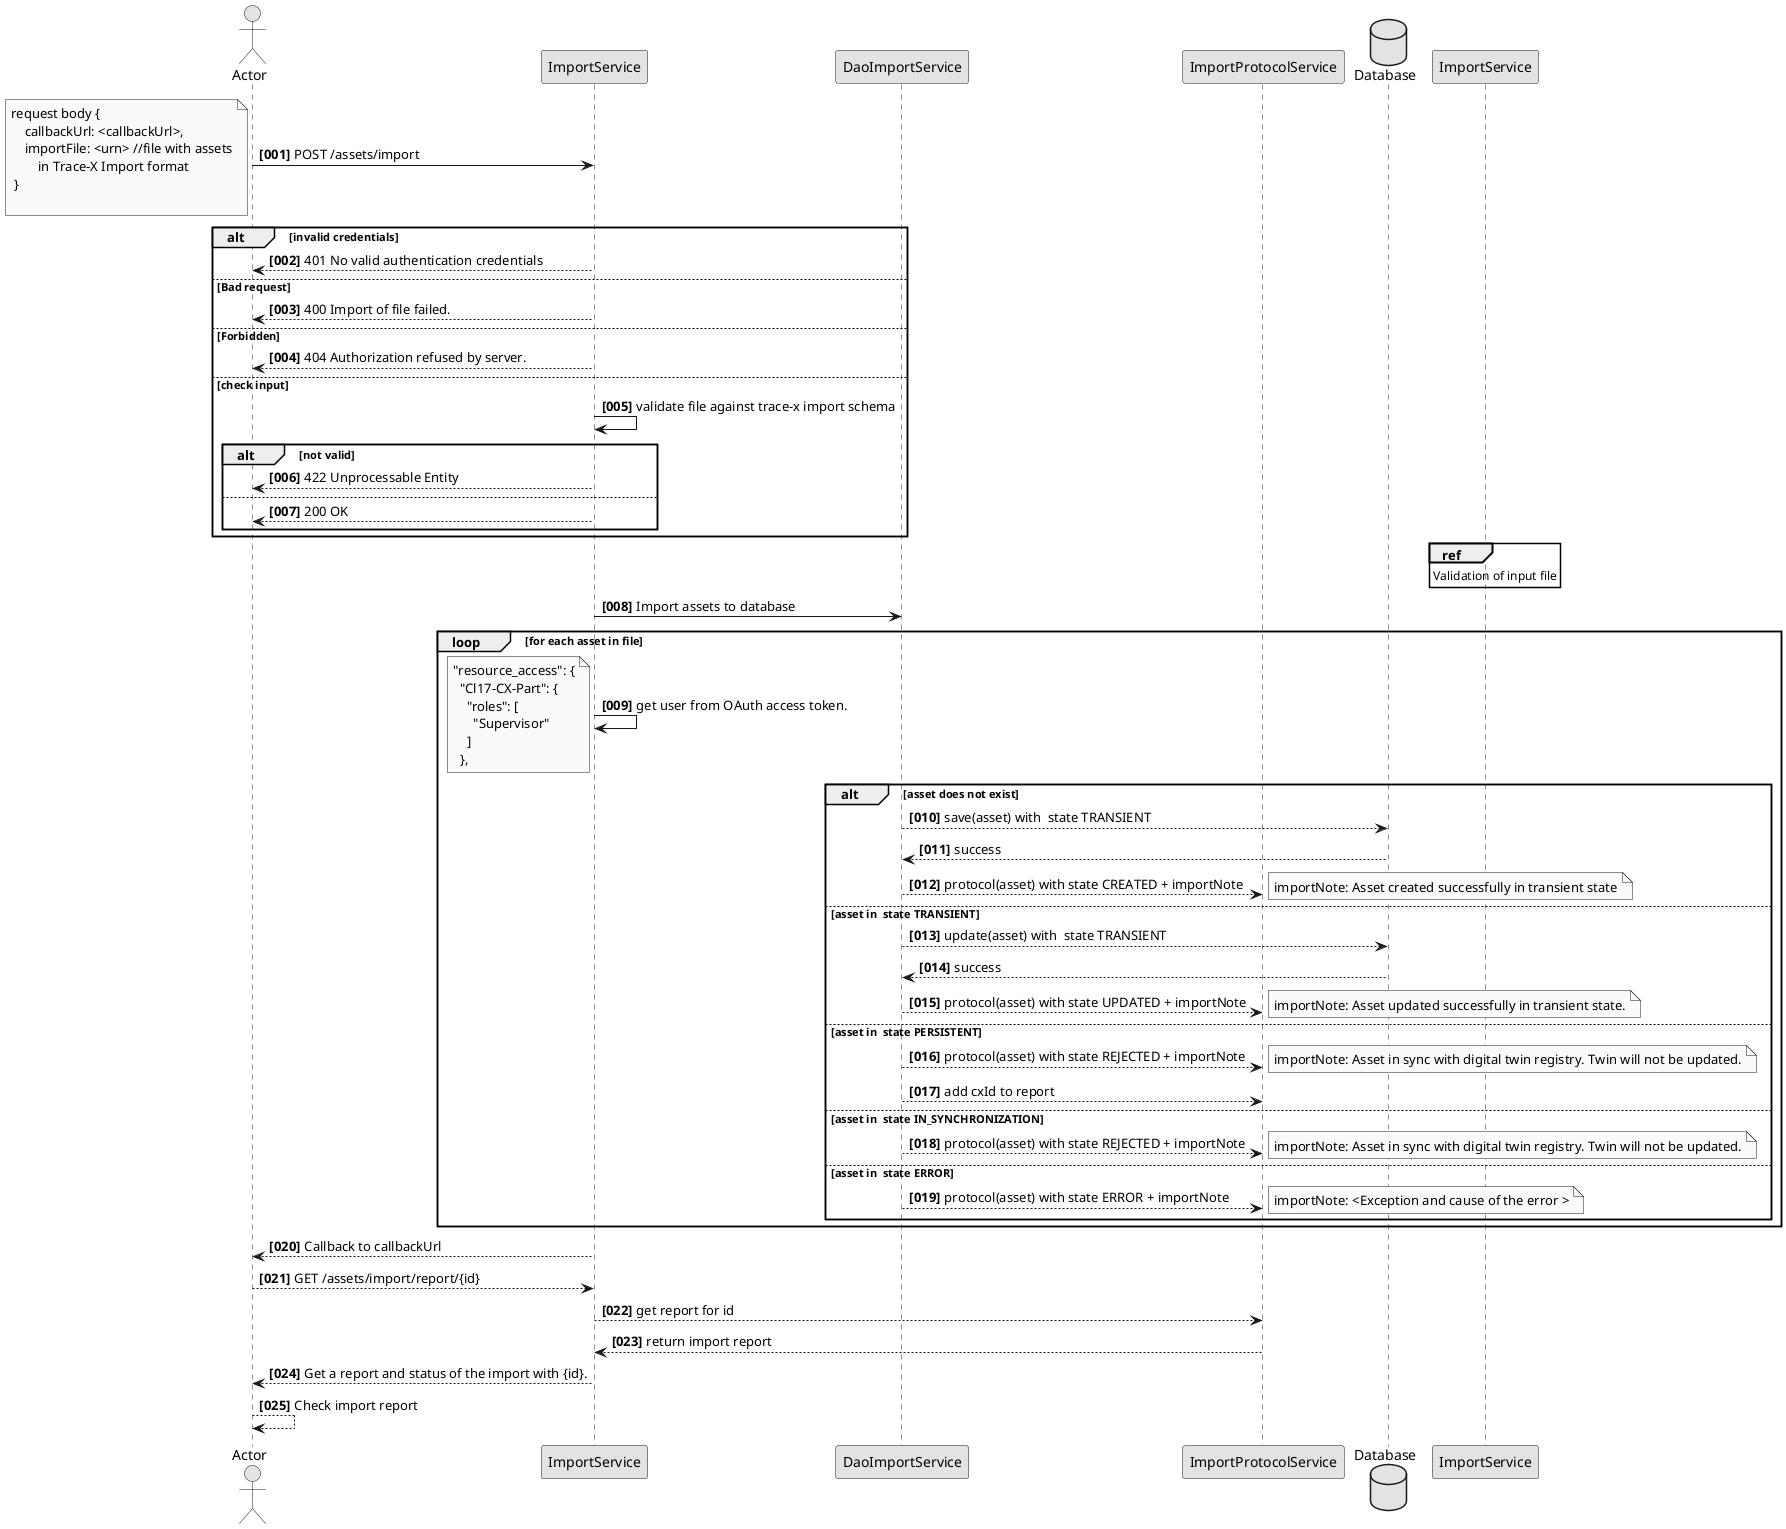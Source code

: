 @startuml
skinparam monochrome true
skinparam shadowing false
skinparam defaultFontName "Architects daughter"

autonumber "<b>[000]"

actor Actor
participant "ImportService" as Backend
participant "DaoImportService" as Persistence
participant "ImportProtocolService" as ImportProtocolService
database "Database" as Database
Actor -> Backend : POST /assets/import
note left
    request body {
        callbackUrl: <callbackUrl>,
        importFile: <urn> //file with assets
            in Trace-X Import format
     }

end note

alt invalid credentials
    Actor <-- Backend : 401 No valid authentication credentials
else  Bad request
    Actor <-- Backend : 400 Import of file failed.
else  Forbidden
    Actor <-- Backend : 404 Authorization refused by server.
else  check input
    Backend -> Backend : validate file against trace-x import schema
    alt not valid
        Actor <-- Backend : 422 Unprocessable Entity
    else
        Actor <-- Backend : 200 OK
    end alt
end alt

ref over  ImportService
    Validation of input file
end ref

Backend -> Persistence : Import assets to database

    loop for each asset in file
        Backend -> Backend : get user from OAuth access token.
        note left
              "resource_access": {
                "Cl17-CX-Part": {
                  "roles": [
                    "Supervisor"
                  ]
                },
        end note
        alt asset does not exist
            Persistence --> Database : save(asset) with  state TRANSIENT
            Persistence <-- Database : success
            Persistence --> ImportProtocolService : protocol(asset) with state CREATED + importNote
            note right
                importNote: Asset created successfully in transient state
            end note
        else asset in  state TRANSIENT
            note right
                (local asset)
            end note
            Persistence --> Database : update(asset) with  state TRANSIENT
            Persistence <-- Database : success
            Persistence --> ImportProtocolService : protocol(asset) with state UPDATED + importNote
            note right
                importNote: Asset updated successfully in transient state.
            end note
        else asset in  state PERSISTENT
            Persistence --> ImportProtocolService : protocol(asset) with state REJECTED + importNote
            note right
                 importNote: Asset in sync with digital twin registry. Twin will not be updated.
            end note
            Persistence --> ImportProtocolService : add cxId to report
        else asset in  state IN_SYNCHRONIZATION
              Persistence --> ImportProtocolService : protocol(asset) with state REJECTED + importNote
               note right
                  importNote: Asset in sync with digital twin registry. Twin will not be updated.
              end note
        else asset in  state ERROR
             Persistence --> ImportProtocolService : protocol(asset) with state ERROR + importNote
             note right
                  importNote: <Exception and cause of the error >
              end note
        end alt
end loop


Actor <-- Backend : Callback to callbackUrl
Actor --> Backend : GET /assets/import/report/{id}
Backend --> ImportProtocolService : get report for id
Backend <-- ImportProtocolService : return import report
Actor <-- Backend : Get a report and status of the import with {id}.
Actor --> Actor : Check import report

@enduml
